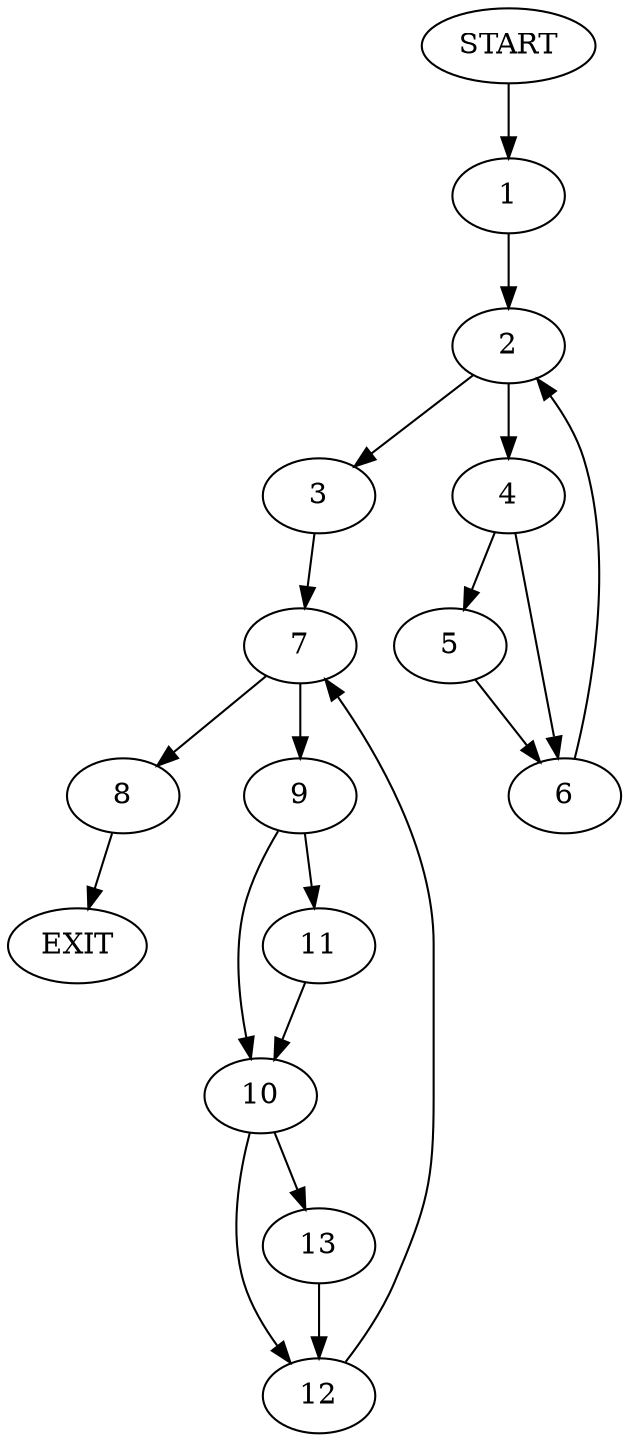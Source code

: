 digraph {
0 [label="START"]
14 [label="EXIT"]
0 -> 1
1 -> 2
2 -> 3
2 -> 4
4 -> 5
4 -> 6
3 -> 7
5 -> 6
6 -> 2
7 -> 8
7 -> 9
8 -> 14
9 -> 10
9 -> 11
11 -> 10
10 -> 12
10 -> 13
13 -> 12
12 -> 7
}
